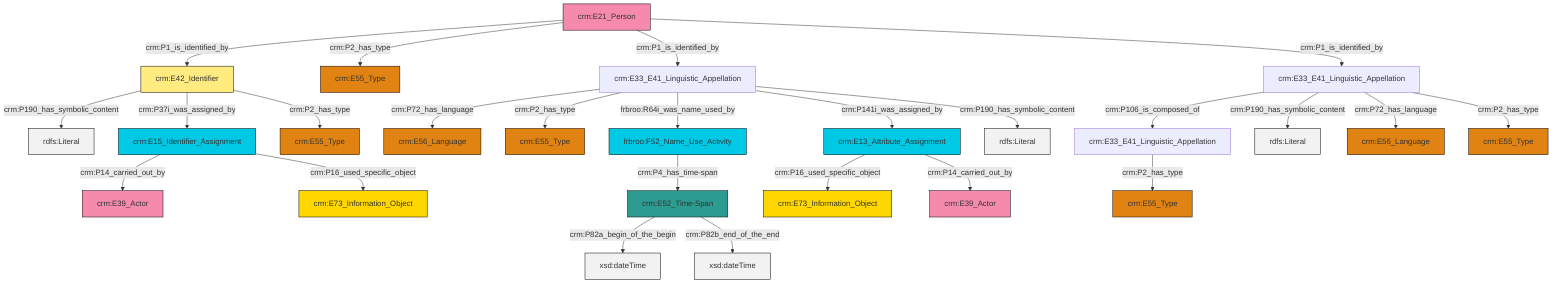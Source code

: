 graph TD
classDef Literal fill:#f2f2f2,stroke:#000000;
classDef CRM_Entity fill:#FFFFFF,stroke:#000000;
classDef Temporal_Entity fill:#00C9E6, stroke:#000000;
classDef Type fill:#E18312, stroke:#000000;
classDef Time-Span fill:#2C9C91, stroke:#000000;
classDef Appellation fill:#FFEB7F, stroke:#000000;
classDef Place fill:#008836, stroke:#000000;
classDef Persistent_Item fill:#B266B2, stroke:#000000;
classDef Conceptual_Object fill:#FFD700, stroke:#000000;
classDef Physical_Thing fill:#D2B48C, stroke:#000000;
classDef Actor fill:#f58aad, stroke:#000000;
classDef PC_Classes fill:#4ce600, stroke:#000000;
classDef Multi fill:#cccccc,stroke:#000000;

2["crm:E42_Identifier"]:::Appellation -->|crm:P190_has_symbolic_content| 3[rdfs:Literal]:::Literal
2["crm:E42_Identifier"]:::Appellation -->|crm:P37i_was_assigned_by| 10["crm:E15_Identifier_Assignment"]:::Temporal_Entity
10["crm:E15_Identifier_Assignment"]:::Temporal_Entity -->|crm:P14_carried_out_by| 11["crm:E39_Actor"]:::Actor
6["crm:E21_Person"]:::Actor -->|crm:P1_is_identified_by| 2["crm:E42_Identifier"]:::Appellation
16["frbroo:F52_Name_Use_Activity"]:::Temporal_Entity -->|crm:P4_has_time-span| 17["crm:E52_Time-Span"]:::Time-Span
14["crm:E33_E41_Linguistic_Appellation"]:::Default -->|crm:P106_is_composed_of| 20["crm:E33_E41_Linguistic_Appellation"]:::Default
23["crm:E33_E41_Linguistic_Appellation"]:::Default -->|crm:P72_has_language| 24["crm:E56_Language"]:::Type
17["crm:E52_Time-Span"]:::Time-Span -->|crm:P82a_begin_of_the_begin| 26[xsd:dateTime]:::Literal
23["crm:E33_E41_Linguistic_Appellation"]:::Default -->|crm:P2_has_type| 4["crm:E55_Type"]:::Type
17["crm:E52_Time-Span"]:::Time-Span -->|crm:P82b_end_of_the_end| 29[xsd:dateTime]:::Literal
6["crm:E21_Person"]:::Actor -->|crm:P2_has_type| 21["crm:E55_Type"]:::Type
23["crm:E33_E41_Linguistic_Appellation"]:::Default -->|frbroo:R64i_was_name_used_by| 16["frbroo:F52_Name_Use_Activity"]:::Temporal_Entity
6["crm:E21_Person"]:::Actor -->|crm:P1_is_identified_by| 23["crm:E33_E41_Linguistic_Appellation"]:::Default
14["crm:E33_E41_Linguistic_Appellation"]:::Default -->|crm:P190_has_symbolic_content| 36[rdfs:Literal]:::Literal
2["crm:E42_Identifier"]:::Appellation -->|crm:P2_has_type| 8["crm:E55_Type"]:::Type
14["crm:E33_E41_Linguistic_Appellation"]:::Default -->|crm:P72_has_language| 37["crm:E56_Language"]:::Type
23["crm:E33_E41_Linguistic_Appellation"]:::Default -->|crm:P141i_was_assigned_by| 12["crm:E13_Attribute_Assignment"]:::Temporal_Entity
6["crm:E21_Person"]:::Actor -->|crm:P1_is_identified_by| 14["crm:E33_E41_Linguistic_Appellation"]:::Default
10["crm:E15_Identifier_Assignment"]:::Temporal_Entity -->|crm:P16_used_specific_object| 0["crm:E73_Information_Object"]:::Conceptual_Object
12["crm:E13_Attribute_Assignment"]:::Temporal_Entity -->|crm:P16_used_specific_object| 18["crm:E73_Information_Object"]:::Conceptual_Object
14["crm:E33_E41_Linguistic_Appellation"]:::Default -->|crm:P2_has_type| 32["crm:E55_Type"]:::Type
20["crm:E33_E41_Linguistic_Appellation"]:::Default -->|crm:P2_has_type| 27["crm:E55_Type"]:::Type
23["crm:E33_E41_Linguistic_Appellation"]:::Default -->|crm:P190_has_symbolic_content| 46[rdfs:Literal]:::Literal
12["crm:E13_Attribute_Assignment"]:::Temporal_Entity -->|crm:P14_carried_out_by| 39["crm:E39_Actor"]:::Actor